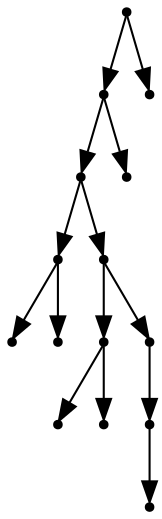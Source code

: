 digraph {
  14 [shape=point];
  12 [shape=point];
  10 [shape=point];
  2 [shape=point];
  0 [shape=point];
  1 [shape=point];
  9 [shape=point];
  5 [shape=point];
  3 [shape=point];
  4 [shape=point];
  8 [shape=point];
  7 [shape=point];
  6 [shape=point];
  11 [shape=point];
  13 [shape=point];
14 -> 12;
12 -> 10;
10 -> 2;
2 -> 0;
2 -> 1;
10 -> 9;
9 -> 5;
5 -> 3;
5 -> 4;
9 -> 8;
8 -> 7;
7 -> 6;
12 -> 11;
14 -> 13;
}
